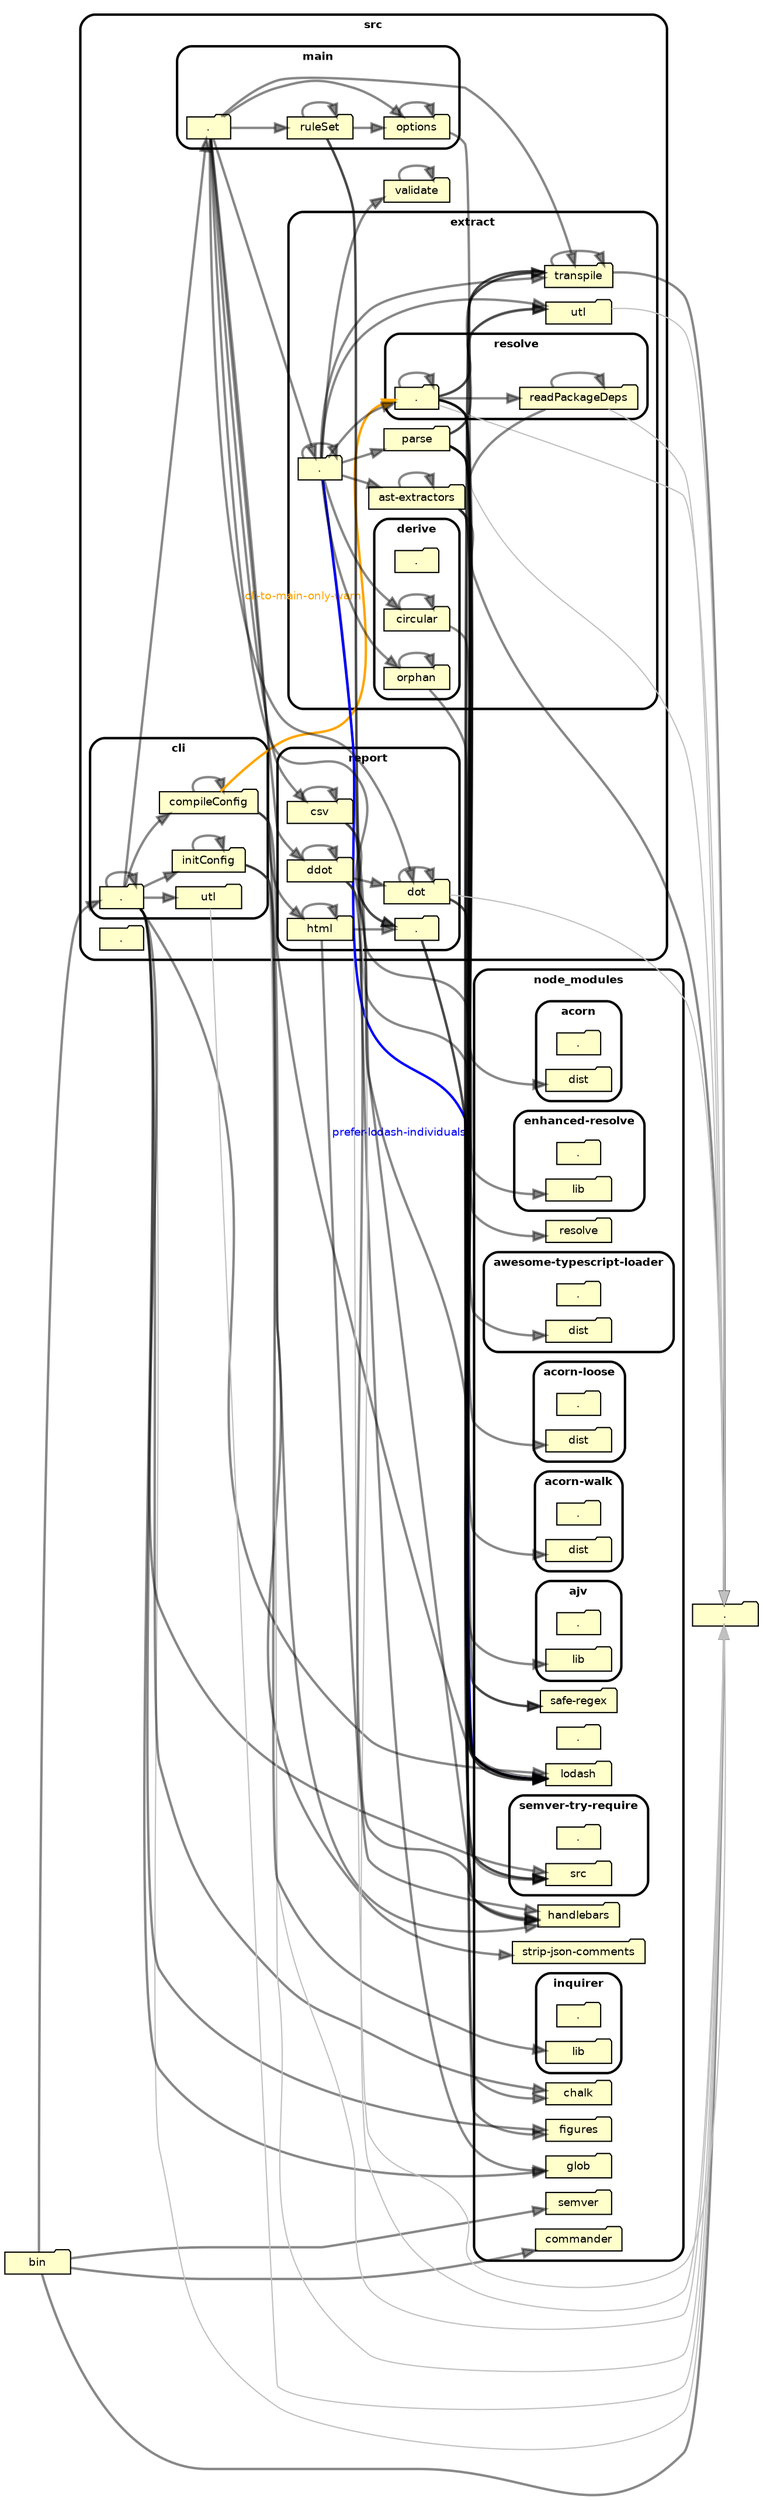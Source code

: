 strict digraph "dependency-cruiser output"{
    ordering=out
    rankdir=LR
    splines=true
    overlap=true
    nodesep=0.16
    ranksep=0.18
    fontname="Helvetica-bold"
    fontsize=9
    style="rounded,bold,filled"
    fillcolor="#ffffff"
    compound=true
    node [shape=folder style="rounded, filled" fillcolor="#ffffcc" height=0.2 fontname=Helvetica fontsize=9]
    edge [color="#00000077" penwidth=2.0 arrowhead=normal fontname=Helvetica fontsize=9]

    "." [label="." ]
    "bin" [label="bin" ]
    subgraph "cluster_node_modules" {label="node_modules" "node_modules" [label="." width="0.5"] subgraph "cluster_node_modules/acorn-loose" {label="acorn-loose" "node_modules/acorn-loose" [label="." width="0.5"] "node_modules/acorn-loose/dist" [label="dist" shape="folder" ] } }
    subgraph "cluster_node_modules" {label="node_modules" "node_modules" [label="." width="0.5"] subgraph "cluster_node_modules/acorn-walk" {label="acorn-walk" "node_modules/acorn-walk" [label="." width="0.5"] "node_modules/acorn-walk/dist" [label="dist" shape="folder" ] } }
    subgraph "cluster_node_modules" {label="node_modules" "node_modules" [label="." width="0.5"] subgraph "cluster_node_modules/acorn" {label="acorn" "node_modules/acorn" [label="." width="0.5"] "node_modules/acorn/dist" [label="dist" shape="folder" ] } }
    subgraph "cluster_node_modules" {label="node_modules" "node_modules" [label="." width="0.5"] subgraph "cluster_node_modules/ajv" {label="ajv" "node_modules/ajv" [label="." width="0.5"] "node_modules/ajv/lib" [label="lib" shape="folder" ] } }
    subgraph "cluster_node_modules" {label="node_modules" "node_modules" [label="." width="0.5"] subgraph "cluster_node_modules/awesome-typescript-loader" {label="awesome-typescript-loader" "node_modules/awesome-typescript-loader" [label="." width="0.5"] "node_modules/awesome-typescript-loader/dist" [label="dist" shape="folder" ] } }
    subgraph "cluster_node_modules" {label="node_modules" "node_modules" [label="." width="0.5"] "node_modules/chalk" [label="chalk" shape="folder" ] }
    subgraph "cluster_node_modules" {label="node_modules" "node_modules" [label="." width="0.5"] "node_modules/commander" [label="commander" shape="folder" ] }
    subgraph "cluster_node_modules" {label="node_modules" "node_modules" [label="." width="0.5"] subgraph "cluster_node_modules/enhanced-resolve" {label="enhanced-resolve" "node_modules/enhanced-resolve" [label="." width="0.5"] "node_modules/enhanced-resolve/lib" [label="lib" shape="folder" ] } }
    subgraph "cluster_node_modules" {label="node_modules" "node_modules" [label="." width="0.5"] "node_modules/figures" [label="figures" shape="folder" ] }
    subgraph "cluster_node_modules" {label="node_modules" "node_modules" [label="." width="0.5"] "node_modules/glob" [label="glob" shape="folder" ] }
    subgraph "cluster_node_modules" {label="node_modules" "node_modules" [label="." width="0.5"] "node_modules/handlebars" [label="handlebars" shape="folder" ] }
    subgraph "cluster_node_modules" {label="node_modules" "node_modules" [label="." width="0.5"] subgraph "cluster_node_modules/inquirer" {label="inquirer" "node_modules/inquirer" [label="." width="0.5"] "node_modules/inquirer/lib" [label="lib" shape="folder" ] } }
    subgraph "cluster_node_modules" {label="node_modules" "node_modules" [label="." width="0.5"] "node_modules/lodash" [label="lodash" shape="folder" ] }
    subgraph "cluster_node_modules" {label="node_modules" "node_modules" [label="." width="0.5"] "node_modules/resolve" [label="resolve" shape="folder" ] }
    subgraph "cluster_node_modules" {label="node_modules" "node_modules" [label="." width="0.5"] "node_modules/safe-regex" [label="safe-regex" shape="folder" ] }
    subgraph "cluster_node_modules" {label="node_modules" "node_modules" [label="." width="0.5"] "node_modules/semver" [label="semver" shape="folder" ] }
    subgraph "cluster_node_modules" {label="node_modules" "node_modules" [label="." width="0.5"] subgraph "cluster_node_modules/semver-try-require" {label="semver-try-require" "node_modules/semver-try-require" [label="." width="0.5"] "node_modules/semver-try-require/src" [label="src" shape="folder" ] } }
    subgraph "cluster_node_modules" {label="node_modules" "node_modules" [label="." width="0.5"] "node_modules/strip-json-comments" [label="strip-json-comments" shape="folder" ] }
    subgraph "cluster_src" {label="src" "src" [label="." width="0.5"] "src/cli" [label="cli" ] }
    subgraph "cluster_src" {label="src" "src" [label="." width="0.5"] subgraph "cluster_src/cli" {label="cli" "src/cli" [label="." width="0.5"] "src/cli/compileConfig" [label="compileConfig" ] } }
    subgraph "cluster_src" {label="src" "src" [label="." width="0.5"] subgraph "cluster_src/cli" {label="cli" "src/cli" [label="." width="0.5"] "src/cli/initConfig" [label="initConfig" ] } }
    subgraph "cluster_src" {label="src" "src" [label="." width="0.5"] subgraph "cluster_src/cli" {label="cli" "src/cli" [label="." width="0.5"] "src/cli/utl" [label="utl" ] } }
    subgraph "cluster_src" {label="src" "src" [label="." width="0.5"] "src/extract" [label="extract" ] }
    subgraph "cluster_src" {label="src" "src" [label="." width="0.5"] subgraph "cluster_src/extract" {label="extract" "src/extract" [label="." width="0.5"] "src/extract/ast-extractors" [label="ast-extractors" ] } }
    subgraph "cluster_src" {label="src" "src" [label="." width="0.5"] subgraph "cluster_src/extract" {label="extract" "src/extract" [label="." width="0.5"] subgraph "cluster_src/extract/derive" {label="derive" "src/extract/derive" [label="." width="0.5"] "src/extract/derive/circular" [label="circular" ] } } }
    subgraph "cluster_src" {label="src" "src" [label="." width="0.5"] subgraph "cluster_src/extract" {label="extract" "src/extract" [label="." width="0.5"] subgraph "cluster_src/extract/derive" {label="derive" "src/extract/derive" [label="." width="0.5"] "src/extract/derive/orphan" [label="orphan" ] } } }
    subgraph "cluster_src" {label="src" "src" [label="." width="0.5"] subgraph "cluster_src/extract" {label="extract" "src/extract" [label="." width="0.5"] "src/extract/parse" [label="parse" ] } }
    subgraph "cluster_src" {label="src" "src" [label="." width="0.5"] subgraph "cluster_src/extract" {label="extract" "src/extract" [label="." width="0.5"] "src/extract/resolve" [label="resolve" ] } }
    subgraph "cluster_src" {label="src" "src" [label="." width="0.5"] subgraph "cluster_src/extract" {label="extract" "src/extract" [label="." width="0.5"] subgraph "cluster_src/extract/resolve" {label="resolve" "src/extract/resolve" [label="." width="0.5"] "src/extract/resolve/readPackageDeps" [label="readPackageDeps" ] } } }
    subgraph "cluster_src" {label="src" "src" [label="." width="0.5"] subgraph "cluster_src/extract" {label="extract" "src/extract" [label="." width="0.5"] "src/extract/transpile" [label="transpile" ] } }
    subgraph "cluster_src" {label="src" "src" [label="." width="0.5"] subgraph "cluster_src/extract" {label="extract" "src/extract" [label="." width="0.5"] "src/extract/utl" [label="utl" ] } }
    subgraph "cluster_src" {label="src" "src" [label="." width="0.5"] "src/main" [label="main" ] }
    subgraph "cluster_src" {label="src" "src" [label="." width="0.5"] subgraph "cluster_src/main" {label="main" "src/main" [label="." width="0.5"] "src/main/options" [label="options" ] } }
    subgraph "cluster_src" {label="src" "src" [label="." width="0.5"] subgraph "cluster_src/main" {label="main" "src/main" [label="." width="0.5"] "src/main/ruleSet" [label="ruleSet" ] } }
    subgraph "cluster_src" {label="src" "src" [label="." width="0.5"] "src/report" [label="report" ] }
    subgraph "cluster_src" {label="src" "src" [label="." width="0.5"] subgraph "cluster_src/report" {label="report" "src/report" [label="." width="0.5"] "src/report/csv" [label="csv" ] } }
    subgraph "cluster_src" {label="src" "src" [label="." width="0.5"] subgraph "cluster_src/report" {label="report" "src/report" [label="." width="0.5"] "src/report/ddot" [label="ddot" ] } }
    subgraph "cluster_src" {label="src" "src" [label="." width="0.5"] subgraph "cluster_src/report" {label="report" "src/report" [label="." width="0.5"] "src/report/dot" [label="dot" ] } }
    subgraph "cluster_src" {label="src" "src" [label="." width="0.5"] subgraph "cluster_src/report" {label="report" "src/report" [label="." width="0.5"] "src/report/html" [label="html" ] } }
    subgraph "cluster_src" {label="src" "src" [label="." width="0.5"] "src/validate" [label="validate" ] }

    "bin" -> "."
    "bin" -> "src/cli"
    "bin" -> "node_modules/commander"
    "bin" -> "node_modules/semver"
    "src/cli" -> "src/main"
    "src/cli" -> "src/cli"
    "src/cli" -> "src/cli/initConfig"
    "src/cli" -> "src/cli/utl"
    "src/cli" -> "node_modules/glob"
    "src/cli" -> "node_modules/lodash"
    "src/cli" -> "node_modules/chalk"
    "src/cli" -> "node_modules/figures"
    "src/cli" -> "src/cli/compileConfig"
    "src/cli" -> "." [color="grey" penwidth=1.0]
    "src/cli" -> "node_modules/semver-try-require/src"
    "src/cli/compileConfig" -> "src/extract/resolve" [color="orange" penwidth="2.0" tooltip="cli-to-main-only-warn" fontcolor="orange" xlabel="cli-to-main-only-warn"]
    "src/cli/compileConfig" -> "src/cli/compileConfig"
    "src/cli/compileConfig" -> "." [color="grey" penwidth=1.0]
    "src/cli/compileConfig" -> "node_modules/lodash"
    "src/cli/compileConfig" -> "node_modules/strip-json-comments"
    "src/cli/initConfig" -> "src/cli/initConfig"
    "src/cli/initConfig" -> "." [color="grey" penwidth=1.0]
    "src/cli/initConfig" -> "node_modules/handlebars"
    "src/cli/initConfig" -> "node_modules/inquirer/lib"
    "src/cli/utl" -> "." [color="grey" penwidth=1.0]
    "src/extract" -> "src/extract"
    "src/extract" -> "src/extract/derive/circular"
    "src/extract" -> "src/extract/derive/orphan"
    "src/extract" -> "src/extract/utl"
    "src/extract" -> "node_modules/lodash" [color="blue" penwidth="2.0" tooltip="prefer-lodash-individuals" fontcolor="blue" xlabel="prefer-lodash-individuals"]
    "src/extract" -> "src/validate"
    "src/extract" -> "src/extract/ast-extractors"
    "src/extract" -> "src/extract/parse"
    "src/extract" -> "src/extract/resolve"
    "src/extract" -> "." [color="grey" penwidth=1.0]
    "src/extract" -> "src/extract/transpile"
    "src/extract" -> "node_modules/glob"
    "src/extract/ast-extractors" -> "src/extract/ast-extractors"
    "src/extract/ast-extractors" -> "node_modules/acorn-walk/dist"
    "src/extract/ast-extractors" -> "."
    "src/extract/ast-extractors" -> "node_modules/semver-try-require/src"
    "src/extract/derive/circular" -> "src/extract/derive/circular"
    "src/extract/derive/circular" -> "node_modules/lodash"
    "src/extract/derive/orphan" -> "src/extract/derive/orphan"
    "src/extract/derive/orphan" -> "node_modules/lodash"
    "src/extract/parse" -> "src/extract/transpile"
    "src/extract/parse" -> "src/extract/utl"
    "src/extract/parse" -> "node_modules/acorn/dist"
    "src/extract/parse" -> "node_modules/acorn-loose/dist"
    "src/extract/parse" -> "." [color="grey" penwidth=1.0]
    "src/extract/parse" -> "node_modules/lodash"
    "src/extract/parse" -> "node_modules/semver-try-require/src"
    "src/extract/resolve" -> "src/extract/utl"
    "src/extract/resolve" -> "src/extract/resolve"
    "src/extract/resolve" -> "." [color="grey" penwidth=1.0]
    "src/extract/resolve" -> "src/extract/resolve/readPackageDeps"
    "src/extract/resolve" -> "node_modules/lodash"
    "src/extract/resolve" -> "node_modules/resolve"
    "src/extract/resolve" -> "node_modules/enhanced-resolve/lib"
    "src/extract/resolve" -> "src/extract/transpile"
    "src/extract/resolve" -> "node_modules/awesome-typescript-loader/dist"
    "src/extract/resolve/readPackageDeps" -> "src/extract/resolve/readPackageDeps"
    "src/extract/resolve/readPackageDeps" -> "." [color="grey" penwidth=1.0]
    "src/extract/resolve/readPackageDeps" -> "node_modules/lodash"
    "src/extract/transpile" -> "src/extract/transpile"
    "src/extract/transpile" -> "."
    "src/extract/transpile" -> "node_modules/semver-try-require/src"
    "src/extract/transpile" -> "node_modules/lodash"
    "src/extract/utl" -> "." [color="grey" penwidth=1.0]
    "src/main" -> "src/extract"
    "src/main" -> "src/extract/transpile"
    "src/main" -> "src/report/csv"
    "src/main" -> "src/report/ddot"
    "src/main" -> "src/report/dot"
    "src/main" -> "src/report"
    "src/main" -> "src/report/html"
    "src/main" -> "src/main/options"
    "src/main" -> "src/main/ruleSet"
    "src/main/options" -> "src/main/options"
    "src/main/options" -> "node_modules/safe-regex"
    "src/main/ruleSet" -> "src/main/options"
    "src/main/ruleSet" -> "src/main/ruleSet"
    "src/main/ruleSet" -> "node_modules/ajv/lib"
    "src/main/ruleSet" -> "node_modules/safe-regex"
    "src/report" -> "node_modules/chalk"
    "src/report" -> "node_modules/figures"
    "src/report/csv" -> "src/report"
    "src/report/csv" -> "src/report/csv"
    "src/report/csv" -> "node_modules/handlebars"
    "src/report/ddot" -> "src/report/dot"
    "src/report/ddot" -> "src/report/ddot"
    "src/report/ddot" -> "node_modules/handlebars"
    "src/report/ddot" -> "node_modules/lodash"
    "src/report/ddot" -> "." [color="grey" penwidth=1.0]
    "src/report/dot" -> "src/report/dot"
    "src/report/dot" -> "node_modules/lodash"
    "src/report/dot" -> "node_modules/handlebars"
    "src/report/dot" -> "." [color="grey" penwidth=1.0]
    "src/report/html" -> "src/report"
    "src/report/html" -> "src/report/html"
    "src/report/html" -> "node_modules/handlebars"
    "src/validate" -> "src/validate"
}
